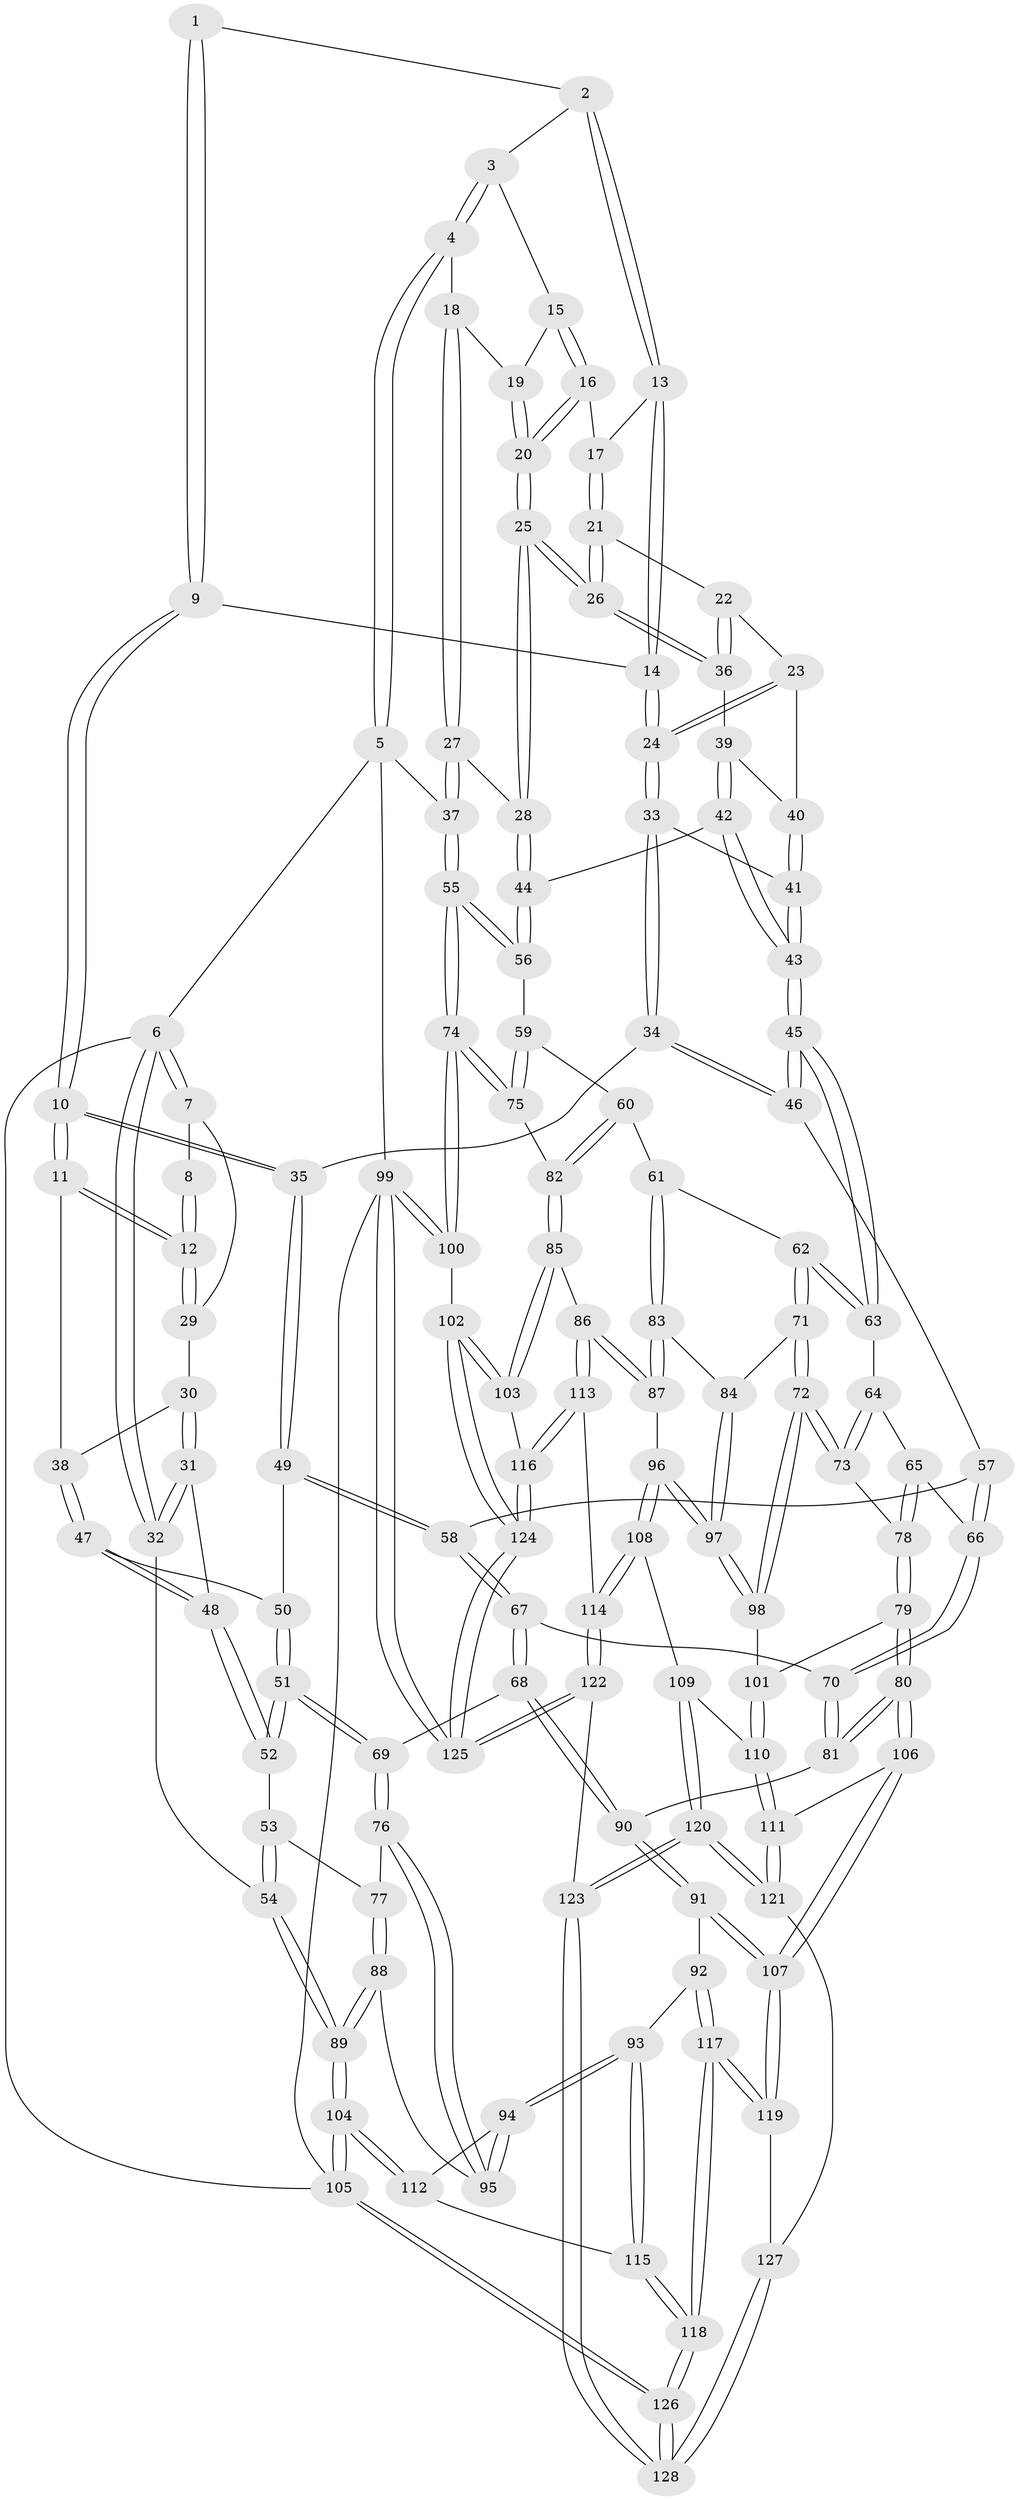 // Generated by graph-tools (version 1.1) at 2025/11/02/27/25 16:11:59]
// undirected, 128 vertices, 317 edges
graph export_dot {
graph [start="1"]
  node [color=gray90,style=filled];
  1 [pos="+0.43183219271370377+0"];
  2 [pos="+0.6621366505508118+0"];
  3 [pos="+0.9168373527205598+0"];
  4 [pos="+1+0"];
  5 [pos="+1+0"];
  6 [pos="+0+0"];
  7 [pos="+0+0"];
  8 [pos="+0.4089882197919768+0"];
  9 [pos="+0.46423355835975655+0.13402124354935407"];
  10 [pos="+0.35971630644074204+0.23030483522254686"];
  11 [pos="+0.2938545982726171+0.19286906778501517"];
  12 [pos="+0.26878390432842225+0.1332660216256407"];
  13 [pos="+0.6477691743388495+0"];
  14 [pos="+0.5449607121826682+0.1415250837511816"];
  15 [pos="+0.8137964970519873+0.08345182565126888"];
  16 [pos="+0.779033312971221+0.12102451143905693"];
  17 [pos="+0.692277346620687+0.11710102995591129"];
  18 [pos="+0.9280389195704699+0.12316441264810207"];
  19 [pos="+0.8397827592190145+0.1282908525490213"];
  20 [pos="+0.8233068427093605+0.27140190055440955"];
  21 [pos="+0.6895533966309774+0.1385775885543958"];
  22 [pos="+0.660826840503+0.17124958864435721"];
  23 [pos="+0.5941260060334487+0.2076197990134575"];
  24 [pos="+0.5890303743136848+0.20868326960928074"];
  25 [pos="+0.8237063690231445+0.2748659212394996"];
  26 [pos="+0.8065547325197207+0.26550619469253717"];
  27 [pos="+0.8983274294435228+0.22726660183524566"];
  28 [pos="+0.8247876546589115+0.2762025203648935"];
  29 [pos="+0.1399146481371743+0.08194246934288348"];
  30 [pos="+0.07157149148283108+0.1839701475349592"];
  31 [pos="+0.02023499817441965+0.23596811007741506"];
  32 [pos="+0+0.23131194932923993"];
  33 [pos="+0.5857552676244007+0.21706266147659808"];
  34 [pos="+0.5199841970449397+0.28293108840708525"];
  35 [pos="+0.38839793207544615+0.28962782840866597"];
  36 [pos="+0.6999212592112487+0.24670371078911604"];
  37 [pos="+1+0.2657757526846589"];
  38 [pos="+0.25009782418924376+0.2234764284417476"];
  39 [pos="+0.6768513218980966+0.2539042938893894"];
  40 [pos="+0.6767542149959584+0.25390066421370305"];
  41 [pos="+0.6306054608889783+0.29492594701244546"];
  42 [pos="+0.6732491130773341+0.36009191393981593"];
  43 [pos="+0.6411044559523991+0.381215899801967"];
  44 [pos="+0.8243467745509766+0.2880011019818154"];
  45 [pos="+0.632259971048575+0.3934551603052055"];
  46 [pos="+0.60985161911036+0.38638857556572936"];
  47 [pos="+0.200826153283484+0.2678287266452886"];
  48 [pos="+0.11091798057677997+0.3001239381958426"];
  49 [pos="+0.3824288578616876+0.362641259362841"];
  50 [pos="+0.21992968714628375+0.3491682912848245"];
  51 [pos="+0.1830395539921571+0.47213575730893026"];
  52 [pos="+0.11139912686199747+0.3135062750534918"];
  53 [pos="+0.004184144049899627+0.44983384095907775"];
  54 [pos="+0+0.44287983285251203"];
  55 [pos="+1+0.37901672599584163"];
  56 [pos="+0.8623049931615423+0.36918240433099947"];
  57 [pos="+0.5473307372175447+0.40196415505335775"];
  58 [pos="+0.38296665699584753+0.37741092971563917"];
  59 [pos="+0.8506462685811567+0.4183184991982489"];
  60 [pos="+0.8281520927680678+0.4749305781274394"];
  61 [pos="+0.7993509768155449+0.4877485023851526"];
  62 [pos="+0.7224464380591056+0.4682804345447424"];
  63 [pos="+0.6392539784409784+0.4177937443820587"];
  64 [pos="+0.6314438131806165+0.43356405285386795"];
  65 [pos="+0.4967927322540229+0.5148947761160984"];
  66 [pos="+0.4899095733937076+0.5122850013893728"];
  67 [pos="+0.3673945934154087+0.43653048691791224"];
  68 [pos="+0.19329305062437405+0.49120300132871486"];
  69 [pos="+0.18622782450775524+0.49051976355642357"];
  70 [pos="+0.4104025592000836+0.5043092702874635"];
  71 [pos="+0.6579441598927019+0.5758900172369288"];
  72 [pos="+0.6221821666357178+0.5802843213464887"];
  73 [pos="+0.6104544795082558+0.5718025744700992"];
  74 [pos="+1+0.5044298714099099"];
  75 [pos="+1+0.5198101453501346"];
  76 [pos="+0.16936547522611325+0.5003943793512166"];
  77 [pos="+0.1356848633916204+0.4995925587733146"];
  78 [pos="+0.5613261801668646+0.57357955428705"];
  79 [pos="+0.47681169743481816+0.7079554832653355"];
  80 [pos="+0.4675615549110632+0.7107839019864084"];
  81 [pos="+0.3852638054395093+0.6694797941957414"];
  82 [pos="+0.9080458550750967+0.5584961840570815"];
  83 [pos="+0.7734927813713888+0.5476787860917234"];
  84 [pos="+0.7027593423821581+0.5869650987184614"];
  85 [pos="+0.8814600698100878+0.7378535626275842"];
  86 [pos="+0.8755019044124798+0.7378471895583013"];
  87 [pos="+0.8166288719070488+0.7345172927127833"];
  88 [pos="+0+0.6899238895177316"];
  89 [pos="+0+0.6966928233992721"];
  90 [pos="+0.3310381894353954+0.687060283172562"];
  91 [pos="+0.24749597523433428+0.7634152782946461"];
  92 [pos="+0.23171844045149595+0.7632228805138741"];
  93 [pos="+0.22131638976778967+0.7602601199728175"];
  94 [pos="+0.14961824192968004+0.7383248828619842"];
  95 [pos="+0.13533480153702523+0.7256671009483017"];
  96 [pos="+0.7759900760252761+0.7445464233135728"];
  97 [pos="+0.7499319723771789+0.7338125516674298"];
  98 [pos="+0.6400105503363166+0.7203225204453706"];
  99 [pos="+1+1"];
  100 [pos="+1+0.8153598176893544"];
  101 [pos="+0.622255127377201+0.7287894475478781"];
  102 [pos="+1+0.805109237829719"];
  103 [pos="+0.9380246331559181+0.7691387837256244"];
  104 [pos="+0+1"];
  105 [pos="+0+1"];
  106 [pos="+0.4690389517140944+0.7674821269103614"];
  107 [pos="+0.3258585119182854+0.8922282360901063"];
  108 [pos="+0.7453728378213634+0.8216722225823211"];
  109 [pos="+0.6569546964461552+0.8641517808390918"];
  110 [pos="+0.6046824382035915+0.8192776647583501"];
  111 [pos="+0.5134261360220252+0.887319999074333"];
  112 [pos="+0.1042050297206883+0.8290120377110729"];
  113 [pos="+0.8112988111837071+0.899359611045055"];
  114 [pos="+0.7478854774286332+0.8432037290556809"];
  115 [pos="+0.12058662063589665+0.916769516556618"];
  116 [pos="+0.8212350767630688+0.920498800955329"];
  117 [pos="+0.15230149172213953+0.973452018630019"];
  118 [pos="+0.13067182516790274+0.9940061034278473"];
  119 [pos="+0.32954780685885315+0.9054125683472455"];
  120 [pos="+0.6160225705883177+1"];
  121 [pos="+0.5098684529101158+0.9114236717211227"];
  122 [pos="+0.7083688688348122+1"];
  123 [pos="+0.6796667313521537+1"];
  124 [pos="+0.8104168668434314+1"];
  125 [pos="+0.7280232397440997+1"];
  126 [pos="+0+1"];
  127 [pos="+0.35011581525184293+0.9320131063998879"];
  128 [pos="+0.3235349005290636+1"];
  1 -- 2;
  1 -- 9;
  1 -- 9;
  2 -- 3;
  2 -- 13;
  2 -- 13;
  3 -- 4;
  3 -- 4;
  3 -- 15;
  4 -- 5;
  4 -- 5;
  4 -- 18;
  5 -- 6;
  5 -- 37;
  5 -- 99;
  6 -- 7;
  6 -- 7;
  6 -- 32;
  6 -- 32;
  6 -- 105;
  7 -- 8;
  7 -- 29;
  8 -- 12;
  8 -- 12;
  9 -- 10;
  9 -- 10;
  9 -- 14;
  10 -- 11;
  10 -- 11;
  10 -- 35;
  10 -- 35;
  11 -- 12;
  11 -- 12;
  11 -- 38;
  12 -- 29;
  12 -- 29;
  13 -- 14;
  13 -- 14;
  13 -- 17;
  14 -- 24;
  14 -- 24;
  15 -- 16;
  15 -- 16;
  15 -- 19;
  16 -- 17;
  16 -- 20;
  16 -- 20;
  17 -- 21;
  17 -- 21;
  18 -- 19;
  18 -- 27;
  18 -- 27;
  19 -- 20;
  19 -- 20;
  20 -- 25;
  20 -- 25;
  21 -- 22;
  21 -- 26;
  21 -- 26;
  22 -- 23;
  22 -- 36;
  22 -- 36;
  23 -- 24;
  23 -- 24;
  23 -- 40;
  24 -- 33;
  24 -- 33;
  25 -- 26;
  25 -- 26;
  25 -- 28;
  25 -- 28;
  26 -- 36;
  26 -- 36;
  27 -- 28;
  27 -- 37;
  27 -- 37;
  28 -- 44;
  28 -- 44;
  29 -- 30;
  30 -- 31;
  30 -- 31;
  30 -- 38;
  31 -- 32;
  31 -- 32;
  31 -- 48;
  32 -- 54;
  33 -- 34;
  33 -- 34;
  33 -- 41;
  34 -- 35;
  34 -- 46;
  34 -- 46;
  35 -- 49;
  35 -- 49;
  36 -- 39;
  37 -- 55;
  37 -- 55;
  38 -- 47;
  38 -- 47;
  39 -- 40;
  39 -- 42;
  39 -- 42;
  40 -- 41;
  40 -- 41;
  41 -- 43;
  41 -- 43;
  42 -- 43;
  42 -- 43;
  42 -- 44;
  43 -- 45;
  43 -- 45;
  44 -- 56;
  44 -- 56;
  45 -- 46;
  45 -- 46;
  45 -- 63;
  45 -- 63;
  46 -- 57;
  47 -- 48;
  47 -- 48;
  47 -- 50;
  48 -- 52;
  48 -- 52;
  49 -- 50;
  49 -- 58;
  49 -- 58;
  50 -- 51;
  50 -- 51;
  51 -- 52;
  51 -- 52;
  51 -- 69;
  51 -- 69;
  52 -- 53;
  53 -- 54;
  53 -- 54;
  53 -- 77;
  54 -- 89;
  54 -- 89;
  55 -- 56;
  55 -- 56;
  55 -- 74;
  55 -- 74;
  56 -- 59;
  57 -- 58;
  57 -- 66;
  57 -- 66;
  58 -- 67;
  58 -- 67;
  59 -- 60;
  59 -- 75;
  59 -- 75;
  60 -- 61;
  60 -- 82;
  60 -- 82;
  61 -- 62;
  61 -- 83;
  61 -- 83;
  62 -- 63;
  62 -- 63;
  62 -- 71;
  62 -- 71;
  63 -- 64;
  64 -- 65;
  64 -- 73;
  64 -- 73;
  65 -- 66;
  65 -- 78;
  65 -- 78;
  66 -- 70;
  66 -- 70;
  67 -- 68;
  67 -- 68;
  67 -- 70;
  68 -- 69;
  68 -- 90;
  68 -- 90;
  69 -- 76;
  69 -- 76;
  70 -- 81;
  70 -- 81;
  71 -- 72;
  71 -- 72;
  71 -- 84;
  72 -- 73;
  72 -- 73;
  72 -- 98;
  72 -- 98;
  73 -- 78;
  74 -- 75;
  74 -- 75;
  74 -- 100;
  74 -- 100;
  75 -- 82;
  76 -- 77;
  76 -- 95;
  76 -- 95;
  77 -- 88;
  77 -- 88;
  78 -- 79;
  78 -- 79;
  79 -- 80;
  79 -- 80;
  79 -- 101;
  80 -- 81;
  80 -- 81;
  80 -- 106;
  80 -- 106;
  81 -- 90;
  82 -- 85;
  82 -- 85;
  83 -- 84;
  83 -- 87;
  83 -- 87;
  84 -- 97;
  84 -- 97;
  85 -- 86;
  85 -- 103;
  85 -- 103;
  86 -- 87;
  86 -- 87;
  86 -- 113;
  86 -- 113;
  87 -- 96;
  88 -- 89;
  88 -- 89;
  88 -- 95;
  89 -- 104;
  89 -- 104;
  90 -- 91;
  90 -- 91;
  91 -- 92;
  91 -- 107;
  91 -- 107;
  92 -- 93;
  92 -- 117;
  92 -- 117;
  93 -- 94;
  93 -- 94;
  93 -- 115;
  93 -- 115;
  94 -- 95;
  94 -- 95;
  94 -- 112;
  96 -- 97;
  96 -- 97;
  96 -- 108;
  96 -- 108;
  97 -- 98;
  97 -- 98;
  98 -- 101;
  99 -- 100;
  99 -- 100;
  99 -- 125;
  99 -- 125;
  99 -- 105;
  100 -- 102;
  101 -- 110;
  101 -- 110;
  102 -- 103;
  102 -- 103;
  102 -- 124;
  102 -- 124;
  103 -- 116;
  104 -- 105;
  104 -- 105;
  104 -- 112;
  104 -- 112;
  105 -- 126;
  105 -- 126;
  106 -- 107;
  106 -- 107;
  106 -- 111;
  107 -- 119;
  107 -- 119;
  108 -- 109;
  108 -- 114;
  108 -- 114;
  109 -- 110;
  109 -- 120;
  109 -- 120;
  110 -- 111;
  110 -- 111;
  111 -- 121;
  111 -- 121;
  112 -- 115;
  113 -- 114;
  113 -- 116;
  113 -- 116;
  114 -- 122;
  114 -- 122;
  115 -- 118;
  115 -- 118;
  116 -- 124;
  116 -- 124;
  117 -- 118;
  117 -- 118;
  117 -- 119;
  117 -- 119;
  118 -- 126;
  118 -- 126;
  119 -- 127;
  120 -- 121;
  120 -- 121;
  120 -- 123;
  120 -- 123;
  121 -- 127;
  122 -- 123;
  122 -- 125;
  122 -- 125;
  123 -- 128;
  123 -- 128;
  124 -- 125;
  124 -- 125;
  126 -- 128;
  126 -- 128;
  127 -- 128;
  127 -- 128;
}
